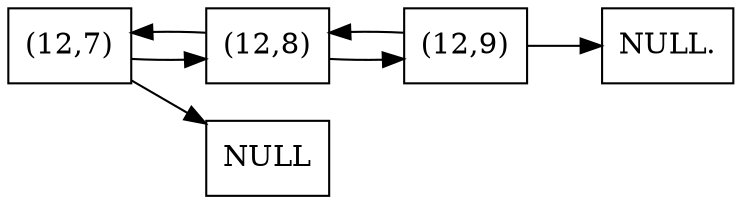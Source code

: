 digraph List { rankdir=LR "NULL" [shape=box] "NULL." [shape=box]  "(12,9)" [shape=box]  "(12,8)" [shape=box]  "(12,7)" [shape=box]   "(12,9)" ->  "(12,8)" ->  "(12,7)" -> "NULL"
 "(12,7)" ->  "(12,8)" ->  "(12,9)" -> "NULL."}